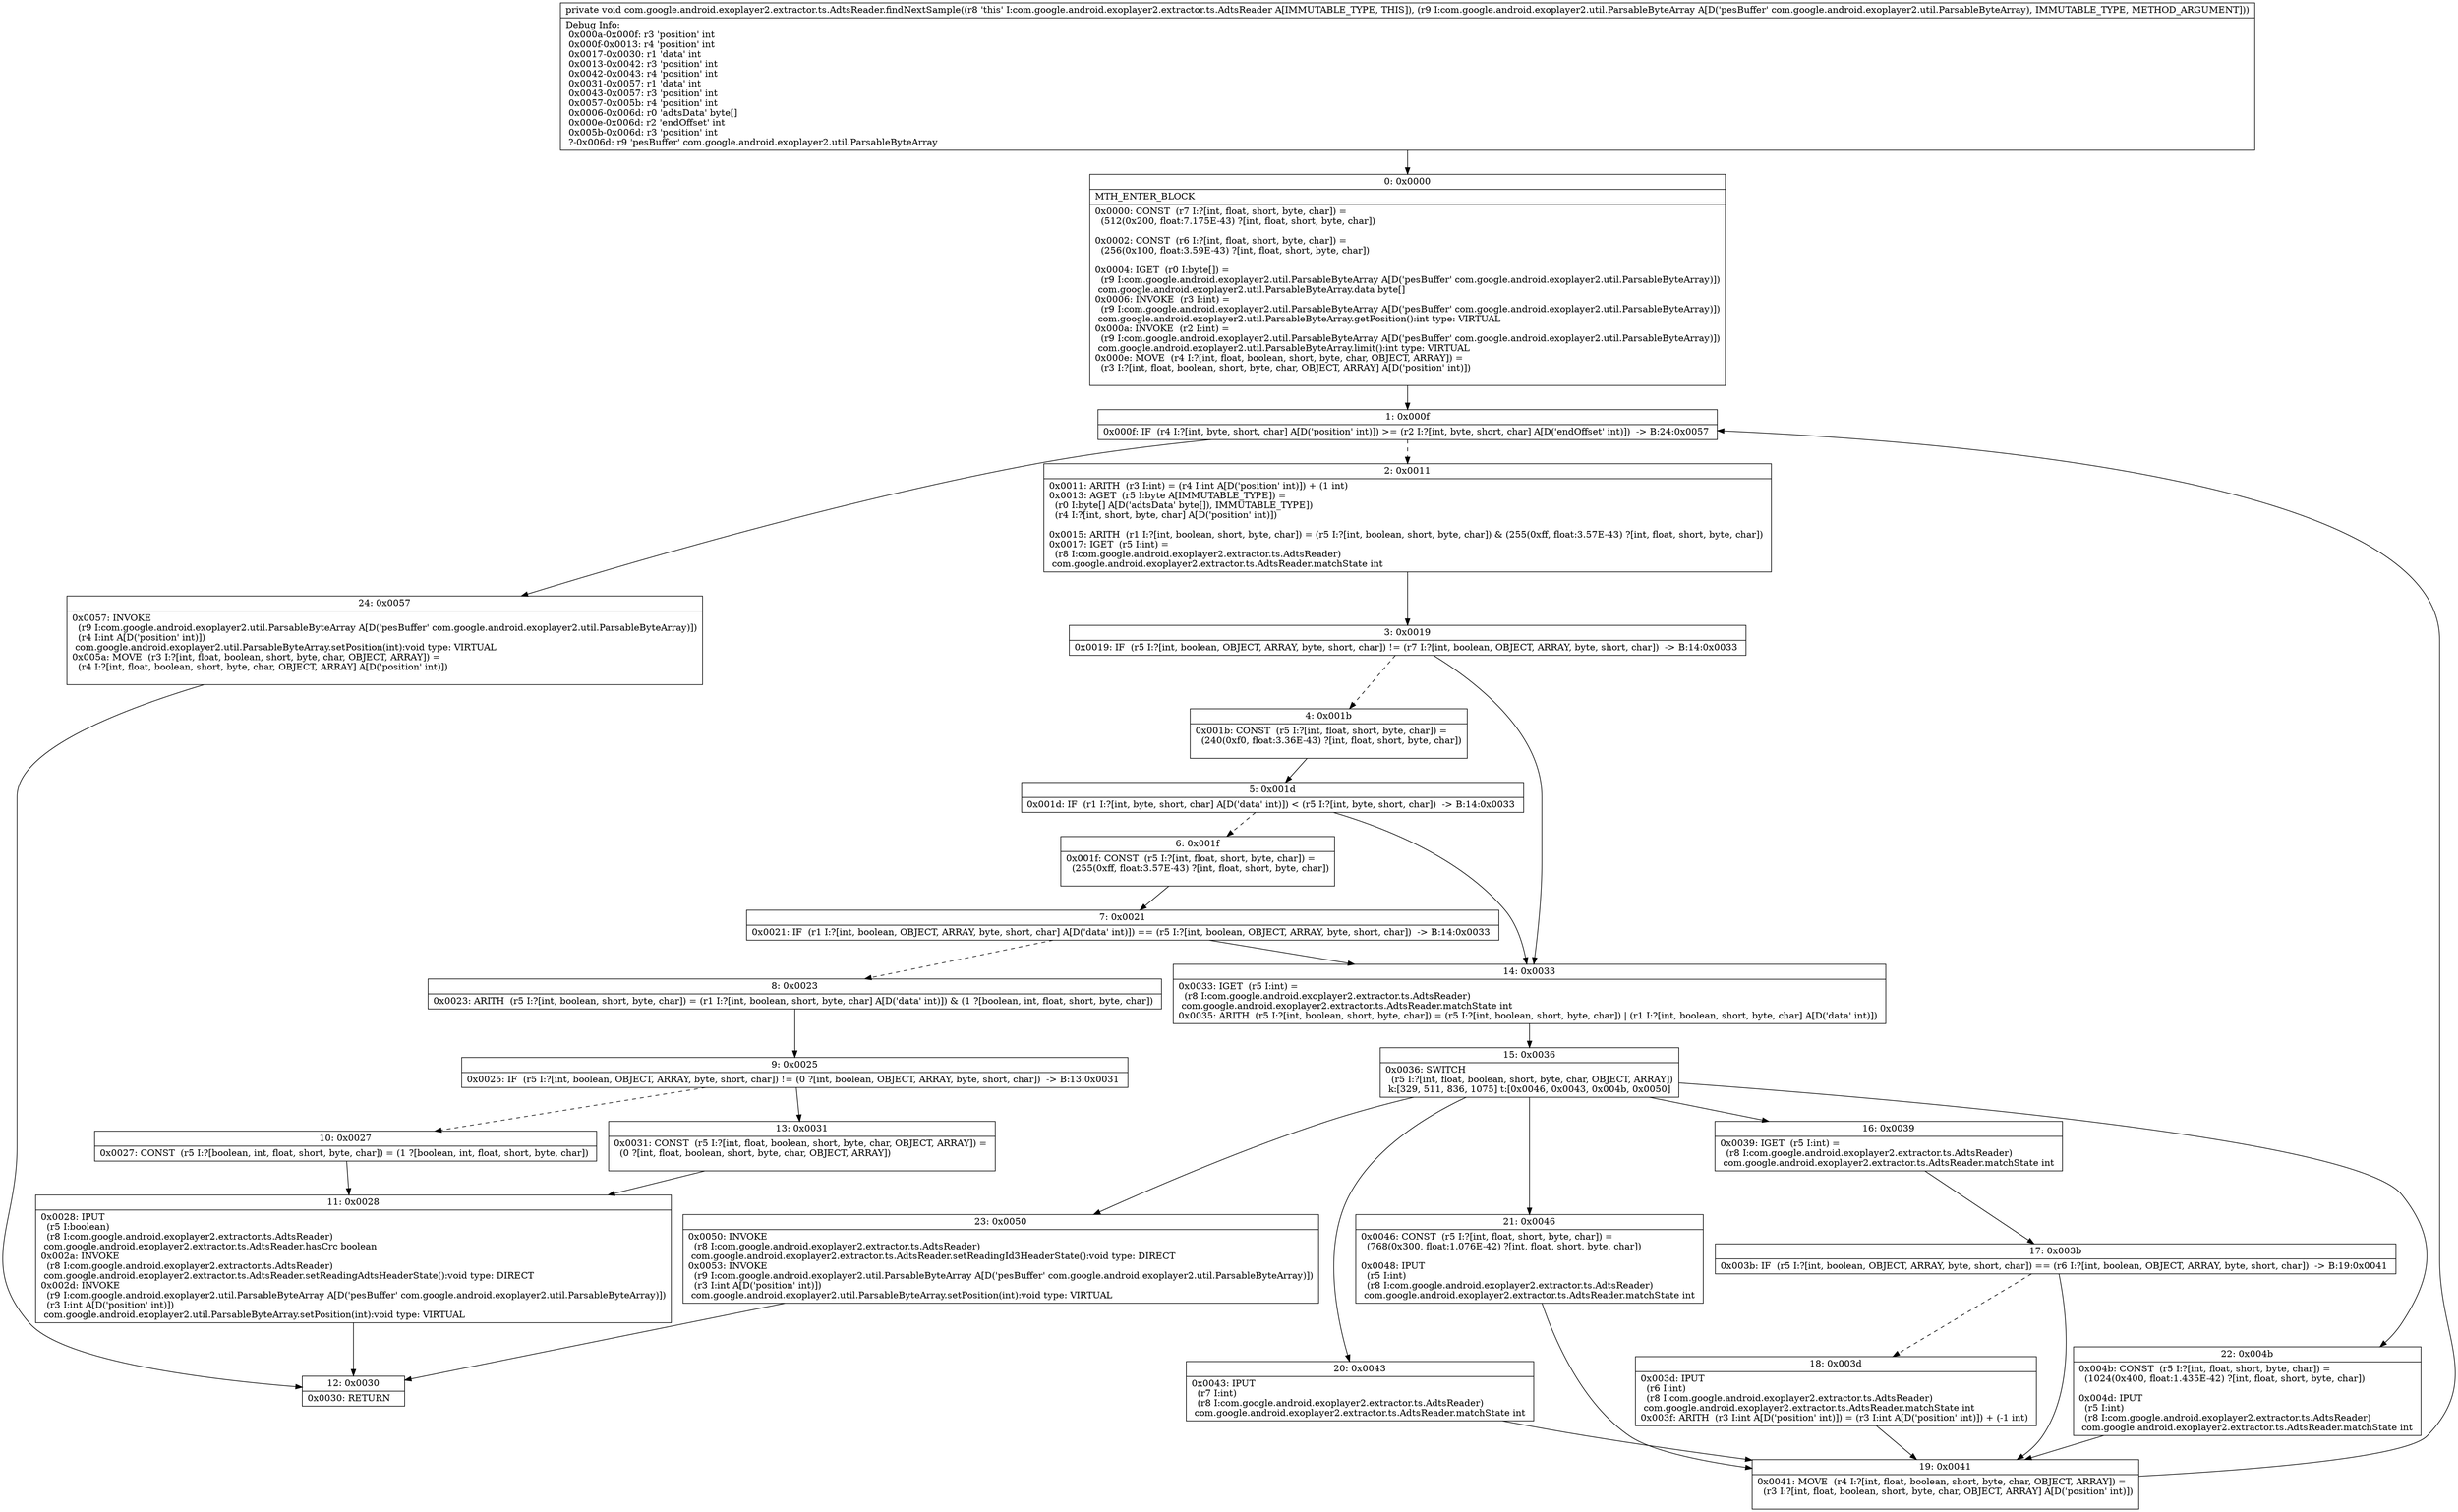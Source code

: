 digraph "CFG forcom.google.android.exoplayer2.extractor.ts.AdtsReader.findNextSample(Lcom\/google\/android\/exoplayer2\/util\/ParsableByteArray;)V" {
Node_0 [shape=record,label="{0\:\ 0x0000|MTH_ENTER_BLOCK\l|0x0000: CONST  (r7 I:?[int, float, short, byte, char]) = \l  (512(0x200, float:7.175E\-43) ?[int, float, short, byte, char])\l \l0x0002: CONST  (r6 I:?[int, float, short, byte, char]) = \l  (256(0x100, float:3.59E\-43) ?[int, float, short, byte, char])\l \l0x0004: IGET  (r0 I:byte[]) = \l  (r9 I:com.google.android.exoplayer2.util.ParsableByteArray A[D('pesBuffer' com.google.android.exoplayer2.util.ParsableByteArray)])\l com.google.android.exoplayer2.util.ParsableByteArray.data byte[] \l0x0006: INVOKE  (r3 I:int) = \l  (r9 I:com.google.android.exoplayer2.util.ParsableByteArray A[D('pesBuffer' com.google.android.exoplayer2.util.ParsableByteArray)])\l com.google.android.exoplayer2.util.ParsableByteArray.getPosition():int type: VIRTUAL \l0x000a: INVOKE  (r2 I:int) = \l  (r9 I:com.google.android.exoplayer2.util.ParsableByteArray A[D('pesBuffer' com.google.android.exoplayer2.util.ParsableByteArray)])\l com.google.android.exoplayer2.util.ParsableByteArray.limit():int type: VIRTUAL \l0x000e: MOVE  (r4 I:?[int, float, boolean, short, byte, char, OBJECT, ARRAY]) = \l  (r3 I:?[int, float, boolean, short, byte, char, OBJECT, ARRAY] A[D('position' int)])\l \l}"];
Node_1 [shape=record,label="{1\:\ 0x000f|0x000f: IF  (r4 I:?[int, byte, short, char] A[D('position' int)]) \>= (r2 I:?[int, byte, short, char] A[D('endOffset' int)])  \-\> B:24:0x0057 \l}"];
Node_2 [shape=record,label="{2\:\ 0x0011|0x0011: ARITH  (r3 I:int) = (r4 I:int A[D('position' int)]) + (1 int) \l0x0013: AGET  (r5 I:byte A[IMMUTABLE_TYPE]) = \l  (r0 I:byte[] A[D('adtsData' byte[]), IMMUTABLE_TYPE])\l  (r4 I:?[int, short, byte, char] A[D('position' int)])\l \l0x0015: ARITH  (r1 I:?[int, boolean, short, byte, char]) = (r5 I:?[int, boolean, short, byte, char]) & (255(0xff, float:3.57E\-43) ?[int, float, short, byte, char]) \l0x0017: IGET  (r5 I:int) = \l  (r8 I:com.google.android.exoplayer2.extractor.ts.AdtsReader)\l com.google.android.exoplayer2.extractor.ts.AdtsReader.matchState int \l}"];
Node_3 [shape=record,label="{3\:\ 0x0019|0x0019: IF  (r5 I:?[int, boolean, OBJECT, ARRAY, byte, short, char]) != (r7 I:?[int, boolean, OBJECT, ARRAY, byte, short, char])  \-\> B:14:0x0033 \l}"];
Node_4 [shape=record,label="{4\:\ 0x001b|0x001b: CONST  (r5 I:?[int, float, short, byte, char]) = \l  (240(0xf0, float:3.36E\-43) ?[int, float, short, byte, char])\l \l}"];
Node_5 [shape=record,label="{5\:\ 0x001d|0x001d: IF  (r1 I:?[int, byte, short, char] A[D('data' int)]) \< (r5 I:?[int, byte, short, char])  \-\> B:14:0x0033 \l}"];
Node_6 [shape=record,label="{6\:\ 0x001f|0x001f: CONST  (r5 I:?[int, float, short, byte, char]) = \l  (255(0xff, float:3.57E\-43) ?[int, float, short, byte, char])\l \l}"];
Node_7 [shape=record,label="{7\:\ 0x0021|0x0021: IF  (r1 I:?[int, boolean, OBJECT, ARRAY, byte, short, char] A[D('data' int)]) == (r5 I:?[int, boolean, OBJECT, ARRAY, byte, short, char])  \-\> B:14:0x0033 \l}"];
Node_8 [shape=record,label="{8\:\ 0x0023|0x0023: ARITH  (r5 I:?[int, boolean, short, byte, char]) = (r1 I:?[int, boolean, short, byte, char] A[D('data' int)]) & (1 ?[boolean, int, float, short, byte, char]) \l}"];
Node_9 [shape=record,label="{9\:\ 0x0025|0x0025: IF  (r5 I:?[int, boolean, OBJECT, ARRAY, byte, short, char]) != (0 ?[int, boolean, OBJECT, ARRAY, byte, short, char])  \-\> B:13:0x0031 \l}"];
Node_10 [shape=record,label="{10\:\ 0x0027|0x0027: CONST  (r5 I:?[boolean, int, float, short, byte, char]) = (1 ?[boolean, int, float, short, byte, char]) \l}"];
Node_11 [shape=record,label="{11\:\ 0x0028|0x0028: IPUT  \l  (r5 I:boolean)\l  (r8 I:com.google.android.exoplayer2.extractor.ts.AdtsReader)\l com.google.android.exoplayer2.extractor.ts.AdtsReader.hasCrc boolean \l0x002a: INVOKE  \l  (r8 I:com.google.android.exoplayer2.extractor.ts.AdtsReader)\l com.google.android.exoplayer2.extractor.ts.AdtsReader.setReadingAdtsHeaderState():void type: DIRECT \l0x002d: INVOKE  \l  (r9 I:com.google.android.exoplayer2.util.ParsableByteArray A[D('pesBuffer' com.google.android.exoplayer2.util.ParsableByteArray)])\l  (r3 I:int A[D('position' int)])\l com.google.android.exoplayer2.util.ParsableByteArray.setPosition(int):void type: VIRTUAL \l}"];
Node_12 [shape=record,label="{12\:\ 0x0030|0x0030: RETURN   \l}"];
Node_13 [shape=record,label="{13\:\ 0x0031|0x0031: CONST  (r5 I:?[int, float, boolean, short, byte, char, OBJECT, ARRAY]) = \l  (0 ?[int, float, boolean, short, byte, char, OBJECT, ARRAY])\l \l}"];
Node_14 [shape=record,label="{14\:\ 0x0033|0x0033: IGET  (r5 I:int) = \l  (r8 I:com.google.android.exoplayer2.extractor.ts.AdtsReader)\l com.google.android.exoplayer2.extractor.ts.AdtsReader.matchState int \l0x0035: ARITH  (r5 I:?[int, boolean, short, byte, char]) = (r5 I:?[int, boolean, short, byte, char]) \| (r1 I:?[int, boolean, short, byte, char] A[D('data' int)]) \l}"];
Node_15 [shape=record,label="{15\:\ 0x0036|0x0036: SWITCH  \l  (r5 I:?[int, float, boolean, short, byte, char, OBJECT, ARRAY])\l k:[329, 511, 836, 1075] t:[0x0046, 0x0043, 0x004b, 0x0050] \l}"];
Node_16 [shape=record,label="{16\:\ 0x0039|0x0039: IGET  (r5 I:int) = \l  (r8 I:com.google.android.exoplayer2.extractor.ts.AdtsReader)\l com.google.android.exoplayer2.extractor.ts.AdtsReader.matchState int \l}"];
Node_17 [shape=record,label="{17\:\ 0x003b|0x003b: IF  (r5 I:?[int, boolean, OBJECT, ARRAY, byte, short, char]) == (r6 I:?[int, boolean, OBJECT, ARRAY, byte, short, char])  \-\> B:19:0x0041 \l}"];
Node_18 [shape=record,label="{18\:\ 0x003d|0x003d: IPUT  \l  (r6 I:int)\l  (r8 I:com.google.android.exoplayer2.extractor.ts.AdtsReader)\l com.google.android.exoplayer2.extractor.ts.AdtsReader.matchState int \l0x003f: ARITH  (r3 I:int A[D('position' int)]) = (r3 I:int A[D('position' int)]) + (\-1 int) \l}"];
Node_19 [shape=record,label="{19\:\ 0x0041|0x0041: MOVE  (r4 I:?[int, float, boolean, short, byte, char, OBJECT, ARRAY]) = \l  (r3 I:?[int, float, boolean, short, byte, char, OBJECT, ARRAY] A[D('position' int)])\l \l}"];
Node_20 [shape=record,label="{20\:\ 0x0043|0x0043: IPUT  \l  (r7 I:int)\l  (r8 I:com.google.android.exoplayer2.extractor.ts.AdtsReader)\l com.google.android.exoplayer2.extractor.ts.AdtsReader.matchState int \l}"];
Node_21 [shape=record,label="{21\:\ 0x0046|0x0046: CONST  (r5 I:?[int, float, short, byte, char]) = \l  (768(0x300, float:1.076E\-42) ?[int, float, short, byte, char])\l \l0x0048: IPUT  \l  (r5 I:int)\l  (r8 I:com.google.android.exoplayer2.extractor.ts.AdtsReader)\l com.google.android.exoplayer2.extractor.ts.AdtsReader.matchState int \l}"];
Node_22 [shape=record,label="{22\:\ 0x004b|0x004b: CONST  (r5 I:?[int, float, short, byte, char]) = \l  (1024(0x400, float:1.435E\-42) ?[int, float, short, byte, char])\l \l0x004d: IPUT  \l  (r5 I:int)\l  (r8 I:com.google.android.exoplayer2.extractor.ts.AdtsReader)\l com.google.android.exoplayer2.extractor.ts.AdtsReader.matchState int \l}"];
Node_23 [shape=record,label="{23\:\ 0x0050|0x0050: INVOKE  \l  (r8 I:com.google.android.exoplayer2.extractor.ts.AdtsReader)\l com.google.android.exoplayer2.extractor.ts.AdtsReader.setReadingId3HeaderState():void type: DIRECT \l0x0053: INVOKE  \l  (r9 I:com.google.android.exoplayer2.util.ParsableByteArray A[D('pesBuffer' com.google.android.exoplayer2.util.ParsableByteArray)])\l  (r3 I:int A[D('position' int)])\l com.google.android.exoplayer2.util.ParsableByteArray.setPosition(int):void type: VIRTUAL \l}"];
Node_24 [shape=record,label="{24\:\ 0x0057|0x0057: INVOKE  \l  (r9 I:com.google.android.exoplayer2.util.ParsableByteArray A[D('pesBuffer' com.google.android.exoplayer2.util.ParsableByteArray)])\l  (r4 I:int A[D('position' int)])\l com.google.android.exoplayer2.util.ParsableByteArray.setPosition(int):void type: VIRTUAL \l0x005a: MOVE  (r3 I:?[int, float, boolean, short, byte, char, OBJECT, ARRAY]) = \l  (r4 I:?[int, float, boolean, short, byte, char, OBJECT, ARRAY] A[D('position' int)])\l \l}"];
MethodNode[shape=record,label="{private void com.google.android.exoplayer2.extractor.ts.AdtsReader.findNextSample((r8 'this' I:com.google.android.exoplayer2.extractor.ts.AdtsReader A[IMMUTABLE_TYPE, THIS]), (r9 I:com.google.android.exoplayer2.util.ParsableByteArray A[D('pesBuffer' com.google.android.exoplayer2.util.ParsableByteArray), IMMUTABLE_TYPE, METHOD_ARGUMENT]))  | Debug Info:\l  0x000a\-0x000f: r3 'position' int\l  0x000f\-0x0013: r4 'position' int\l  0x0017\-0x0030: r1 'data' int\l  0x0013\-0x0042: r3 'position' int\l  0x0042\-0x0043: r4 'position' int\l  0x0031\-0x0057: r1 'data' int\l  0x0043\-0x0057: r3 'position' int\l  0x0057\-0x005b: r4 'position' int\l  0x0006\-0x006d: r0 'adtsData' byte[]\l  0x000e\-0x006d: r2 'endOffset' int\l  0x005b\-0x006d: r3 'position' int\l  ?\-0x006d: r9 'pesBuffer' com.google.android.exoplayer2.util.ParsableByteArray\l}"];
MethodNode -> Node_0;
Node_0 -> Node_1;
Node_1 -> Node_2[style=dashed];
Node_1 -> Node_24;
Node_2 -> Node_3;
Node_3 -> Node_4[style=dashed];
Node_3 -> Node_14;
Node_4 -> Node_5;
Node_5 -> Node_6[style=dashed];
Node_5 -> Node_14;
Node_6 -> Node_7;
Node_7 -> Node_8[style=dashed];
Node_7 -> Node_14;
Node_8 -> Node_9;
Node_9 -> Node_10[style=dashed];
Node_9 -> Node_13;
Node_10 -> Node_11;
Node_11 -> Node_12;
Node_13 -> Node_11;
Node_14 -> Node_15;
Node_15 -> Node_16;
Node_15 -> Node_20;
Node_15 -> Node_21;
Node_15 -> Node_22;
Node_15 -> Node_23;
Node_16 -> Node_17;
Node_17 -> Node_18[style=dashed];
Node_17 -> Node_19;
Node_18 -> Node_19;
Node_19 -> Node_1;
Node_20 -> Node_19;
Node_21 -> Node_19;
Node_22 -> Node_19;
Node_23 -> Node_12;
Node_24 -> Node_12;
}

